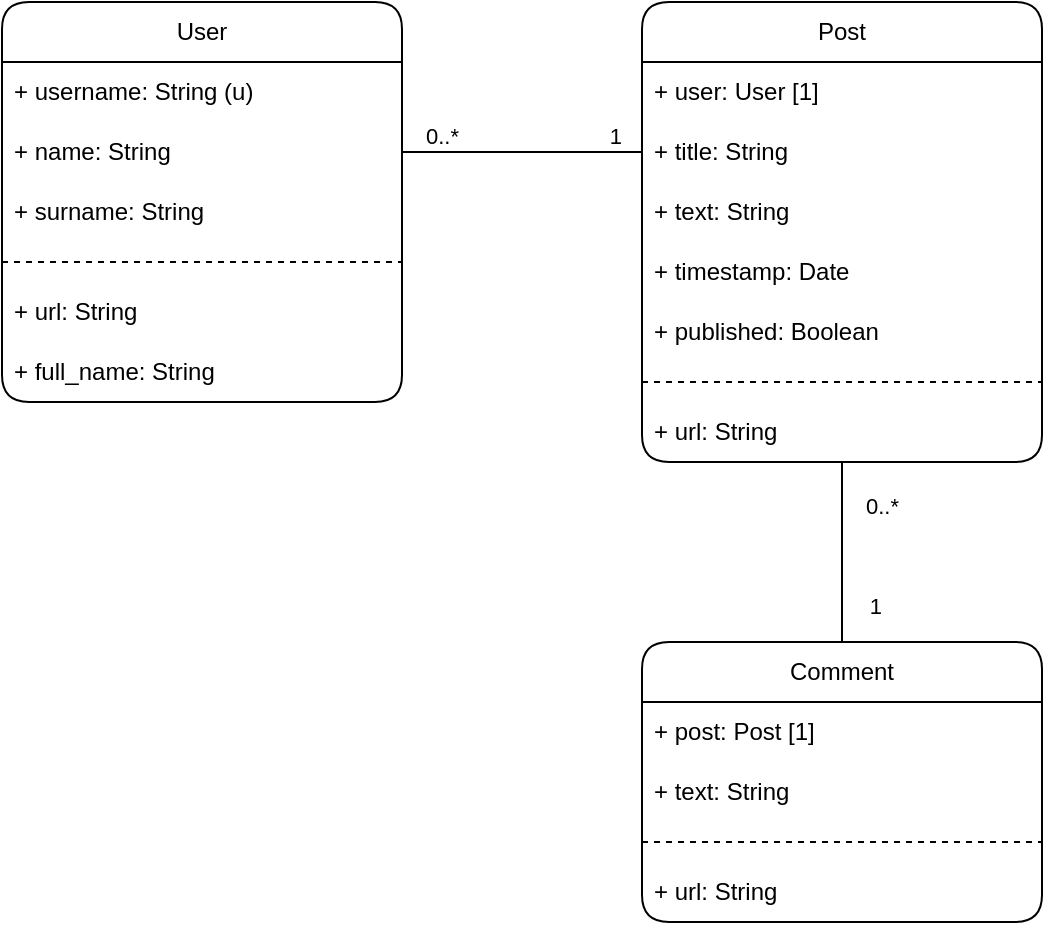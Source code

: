 <mxfile>
    <diagram id="jk94GaB47IuF47Ro67Ew" name="Page-1">
        <mxGraphModel dx="604" dy="354" grid="1" gridSize="10" guides="1" tooltips="1" connect="1" arrows="1" fold="1" page="1" pageScale="1" pageWidth="850" pageHeight="1100" math="0" shadow="0">
            <root>
                <mxCell id="0"/>
                <mxCell id="1" parent="0"/>
                <object label="User" id="2">
                    <mxCell style="swimlane;fontStyle=0;childLayout=stackLayout;horizontal=1;startSize=30;horizontalStack=0;resizeParent=1;resizeParentMax=0;resizeLast=0;collapsible=1;marginBottom=0;whiteSpace=wrap;html=1;rounded=1;swimlaneLine=1;shadow=0;strokeColor=default;" vertex="1" parent="1">
                        <mxGeometry x="40" y="40" width="200" height="200" as="geometry">
                            <mxRectangle x="40" y="40" width="90" height="30" as="alternateBounds"/>
                        </mxGeometry>
                    </mxCell>
                </object>
                <mxCell id="3" value="+ username: String (u)" style="text;strokeColor=none;fillColor=none;align=left;verticalAlign=middle;spacingLeft=4;spacingRight=4;overflow=hidden;points=[[0,0.5],[1,0.5]];portConstraint=eastwest;rotatable=0;whiteSpace=wrap;html=1;" vertex="1" parent="2">
                    <mxGeometry y="30" width="200" height="30" as="geometry"/>
                </mxCell>
                <mxCell id="6" value="+ name: String" style="text;strokeColor=none;fillColor=none;align=left;verticalAlign=middle;spacingLeft=4;spacingRight=4;overflow=hidden;points=[[0,0.5],[1,0.5]];portConstraint=eastwest;rotatable=0;whiteSpace=wrap;html=1;" vertex="1" parent="2">
                    <mxGeometry y="60" width="200" height="30" as="geometry"/>
                </mxCell>
                <mxCell id="7" value="+ surname: String" style="text;strokeColor=none;fillColor=none;align=left;verticalAlign=middle;spacingLeft=4;spacingRight=4;overflow=hidden;points=[[0,0.5],[1,0.5]];portConstraint=eastwest;rotatable=0;whiteSpace=wrap;html=1;" vertex="1" parent="2">
                    <mxGeometry y="90" width="200" height="30" as="geometry"/>
                </mxCell>
                <mxCell id="4" value="" style="shape=crossbar;whiteSpace=wrap;html=1;rounded=1;shadow=0;glass=0;dashed=1;sketch=0;strokeColor=default;fillColor=none;" vertex="1" parent="2">
                    <mxGeometry y="120" width="200" height="20" as="geometry"/>
                </mxCell>
                <mxCell id="5" value="+ url: String" style="text;strokeColor=none;fillColor=none;align=left;verticalAlign=middle;spacingLeft=4;spacingRight=4;overflow=hidden;points=[[0,0.5],[1,0.5]];portConstraint=eastwest;rotatable=0;whiteSpace=wrap;html=1;container=0;" vertex="1" parent="2">
                    <mxGeometry y="140" width="200" height="30" as="geometry"/>
                </mxCell>
                <mxCell id="9" value="+ full_name: String" style="text;strokeColor=none;fillColor=none;align=left;verticalAlign=middle;spacingLeft=4;spacingRight=4;overflow=hidden;points=[[0,0.5],[1,0.5]];portConstraint=eastwest;rotatable=0;whiteSpace=wrap;html=1;container=0;" vertex="1" parent="2">
                    <mxGeometry y="170" width="200" height="30" as="geometry"/>
                </mxCell>
                <object label="Post" id="10">
                    <mxCell style="swimlane;fontStyle=0;childLayout=stackLayout;horizontal=1;startSize=30;horizontalStack=0;resizeParent=1;resizeParentMax=0;resizeLast=0;collapsible=1;marginBottom=0;whiteSpace=wrap;html=1;rounded=1;swimlaneLine=1;shadow=0;strokeColor=default;" vertex="1" parent="1">
                        <mxGeometry x="360" y="40" width="200" height="230" as="geometry">
                            <mxRectangle x="40" y="40" width="90" height="30" as="alternateBounds"/>
                        </mxGeometry>
                    </mxCell>
                </object>
                <mxCell id="18" value="+ user: User [1]" style="text;strokeColor=none;fillColor=none;align=left;verticalAlign=middle;spacingLeft=4;spacingRight=4;overflow=hidden;points=[[0,0.5],[1,0.5]];portConstraint=eastwest;rotatable=0;whiteSpace=wrap;html=1;" vertex="1" parent="10">
                    <mxGeometry y="30" width="200" height="30" as="geometry"/>
                </mxCell>
                <mxCell id="11" value="+ title: String" style="text;strokeColor=none;fillColor=none;align=left;verticalAlign=middle;spacingLeft=4;spacingRight=4;overflow=hidden;points=[[0,0.5],[1,0.5]];portConstraint=eastwest;rotatable=0;whiteSpace=wrap;html=1;" vertex="1" parent="10">
                    <mxGeometry y="60" width="200" height="30" as="geometry"/>
                </mxCell>
                <mxCell id="14" value="+ text: String" style="text;strokeColor=none;fillColor=none;align=left;verticalAlign=middle;spacingLeft=4;spacingRight=4;overflow=hidden;points=[[0,0.5],[1,0.5]];portConstraint=eastwest;rotatable=0;whiteSpace=wrap;html=1;" vertex="1" parent="10">
                    <mxGeometry y="90" width="200" height="30" as="geometry"/>
                </mxCell>
                <mxCell id="20" value="+ timestamp: Date" style="text;strokeColor=none;fillColor=none;align=left;verticalAlign=middle;spacingLeft=4;spacingRight=4;overflow=hidden;points=[[0,0.5],[1,0.5]];portConstraint=eastwest;rotatable=0;whiteSpace=wrap;html=1;" vertex="1" parent="10">
                    <mxGeometry y="120" width="200" height="30" as="geometry"/>
                </mxCell>
                <mxCell id="29" value="+ published: Boolean" style="text;strokeColor=none;fillColor=none;align=left;verticalAlign=middle;spacingLeft=4;spacingRight=4;overflow=hidden;points=[[0,0.5],[1,0.5]];portConstraint=eastwest;rotatable=0;whiteSpace=wrap;html=1;" vertex="1" parent="10">
                    <mxGeometry y="150" width="200" height="30" as="geometry"/>
                </mxCell>
                <mxCell id="12" value="" style="shape=crossbar;whiteSpace=wrap;html=1;rounded=1;shadow=0;glass=0;dashed=1;sketch=0;strokeColor=default;fillColor=none;" vertex="1" parent="10">
                    <mxGeometry y="180" width="200" height="20" as="geometry"/>
                </mxCell>
                <mxCell id="13" value="+ url: String" style="text;strokeColor=none;fillColor=none;align=left;verticalAlign=middle;spacingLeft=4;spacingRight=4;overflow=hidden;points=[[0,0.5],[1,0.5]];portConstraint=eastwest;rotatable=0;whiteSpace=wrap;html=1;container=0;" vertex="1" parent="10">
                    <mxGeometry y="200" width="200" height="30" as="geometry"/>
                </mxCell>
                <mxCell id="15" value="" style="endArrow=none;html=1;exitX=1;exitY=0.5;exitDx=0;exitDy=0;entryX=0;entryY=0.5;entryDx=0;entryDy=0;endFill=0;" edge="1" parent="1" source="6" target="11">
                    <mxGeometry relative="1" as="geometry">
                        <mxPoint x="240" y="120" as="sourcePoint"/>
                        <mxPoint x="360.0" y="120" as="targetPoint"/>
                    </mxGeometry>
                </mxCell>
                <mxCell id="16" value="0..*" style="edgeLabel;resizable=0;html=1;align=left;verticalAlign=bottom;rounded=0;shadow=0;glass=0;dashed=1;sketch=0;strokeColor=default;fillColor=none;" connectable="0" vertex="1" parent="15">
                    <mxGeometry x="-1" relative="1" as="geometry">
                        <mxPoint x="10" as="offset"/>
                    </mxGeometry>
                </mxCell>
                <mxCell id="17" value="1" style="edgeLabel;resizable=0;html=1;align=right;verticalAlign=bottom;rounded=0;shadow=0;glass=0;dashed=1;sketch=0;strokeColor=default;fillColor=none;" connectable="0" vertex="1" parent="15">
                    <mxGeometry x="1" relative="1" as="geometry">
                        <mxPoint x="-10" as="offset"/>
                    </mxGeometry>
                </mxCell>
                <object label="Comment" id="21">
                    <mxCell style="swimlane;fontStyle=0;childLayout=stackLayout;horizontal=1;startSize=30;horizontalStack=0;resizeParent=1;resizeParentMax=0;resizeLast=0;collapsible=1;marginBottom=0;whiteSpace=wrap;html=1;rounded=1;swimlaneLine=1;shadow=0;strokeColor=default;" vertex="1" parent="1">
                        <mxGeometry x="360" y="360" width="200" height="140" as="geometry">
                            <mxRectangle x="40" y="40" width="90" height="30" as="alternateBounds"/>
                        </mxGeometry>
                    </mxCell>
                </object>
                <mxCell id="22" value="+ post: Post [1]" style="text;strokeColor=none;fillColor=none;align=left;verticalAlign=middle;spacingLeft=4;spacingRight=4;overflow=hidden;points=[[0,0.5],[1,0.5]];portConstraint=eastwest;rotatable=0;whiteSpace=wrap;html=1;" vertex="1" parent="21">
                    <mxGeometry y="30" width="200" height="30" as="geometry"/>
                </mxCell>
                <mxCell id="28" value="+ text: String" style="text;strokeColor=none;fillColor=none;align=left;verticalAlign=middle;spacingLeft=4;spacingRight=4;overflow=hidden;points=[[0,0.5],[1,0.5]];portConstraint=eastwest;rotatable=0;whiteSpace=wrap;html=1;" vertex="1" parent="21">
                    <mxGeometry y="60" width="200" height="30" as="geometry"/>
                </mxCell>
                <mxCell id="23" value="" style="shape=crossbar;whiteSpace=wrap;html=1;rounded=1;shadow=0;glass=0;dashed=1;sketch=0;strokeColor=default;fillColor=none;" vertex="1" parent="21">
                    <mxGeometry y="90" width="200" height="20" as="geometry"/>
                </mxCell>
                <mxCell id="24" value="+ url: String" style="text;strokeColor=none;fillColor=none;align=left;verticalAlign=middle;spacingLeft=4;spacingRight=4;overflow=hidden;points=[[0,0.5],[1,0.5]];portConstraint=eastwest;rotatable=0;whiteSpace=wrap;html=1;container=0;" vertex="1" parent="21">
                    <mxGeometry y="110" width="200" height="30" as="geometry"/>
                </mxCell>
                <mxCell id="25" value="" style="endArrow=none;html=1;entryX=0.5;entryY=0;entryDx=0;entryDy=0;endFill=0;exitX=0.5;exitY=1;exitDx=0;exitDy=0;" edge="1" parent="1" source="10" target="21">
                    <mxGeometry relative="1" as="geometry">
                        <mxPoint x="380" y="270" as="sourcePoint"/>
                        <mxPoint x="310" y="320" as="targetPoint"/>
                    </mxGeometry>
                </mxCell>
                <mxCell id="26" value="0..*" style="edgeLabel;resizable=0;html=1;align=left;verticalAlign=bottom;rounded=0;shadow=0;glass=0;dashed=1;sketch=0;strokeColor=default;fillColor=none;" connectable="0" vertex="1" parent="25">
                    <mxGeometry x="-1" relative="1" as="geometry">
                        <mxPoint x="10" y="30" as="offset"/>
                    </mxGeometry>
                </mxCell>
                <mxCell id="27" value="1" style="edgeLabel;resizable=0;html=1;align=right;verticalAlign=bottom;rounded=0;shadow=0;glass=0;dashed=1;sketch=0;strokeColor=default;fillColor=none;" connectable="0" vertex="1" parent="25">
                    <mxGeometry x="1" relative="1" as="geometry">
                        <mxPoint x="20" y="-10" as="offset"/>
                    </mxGeometry>
                </mxCell>
            </root>
        </mxGraphModel>
    </diagram>
</mxfile>